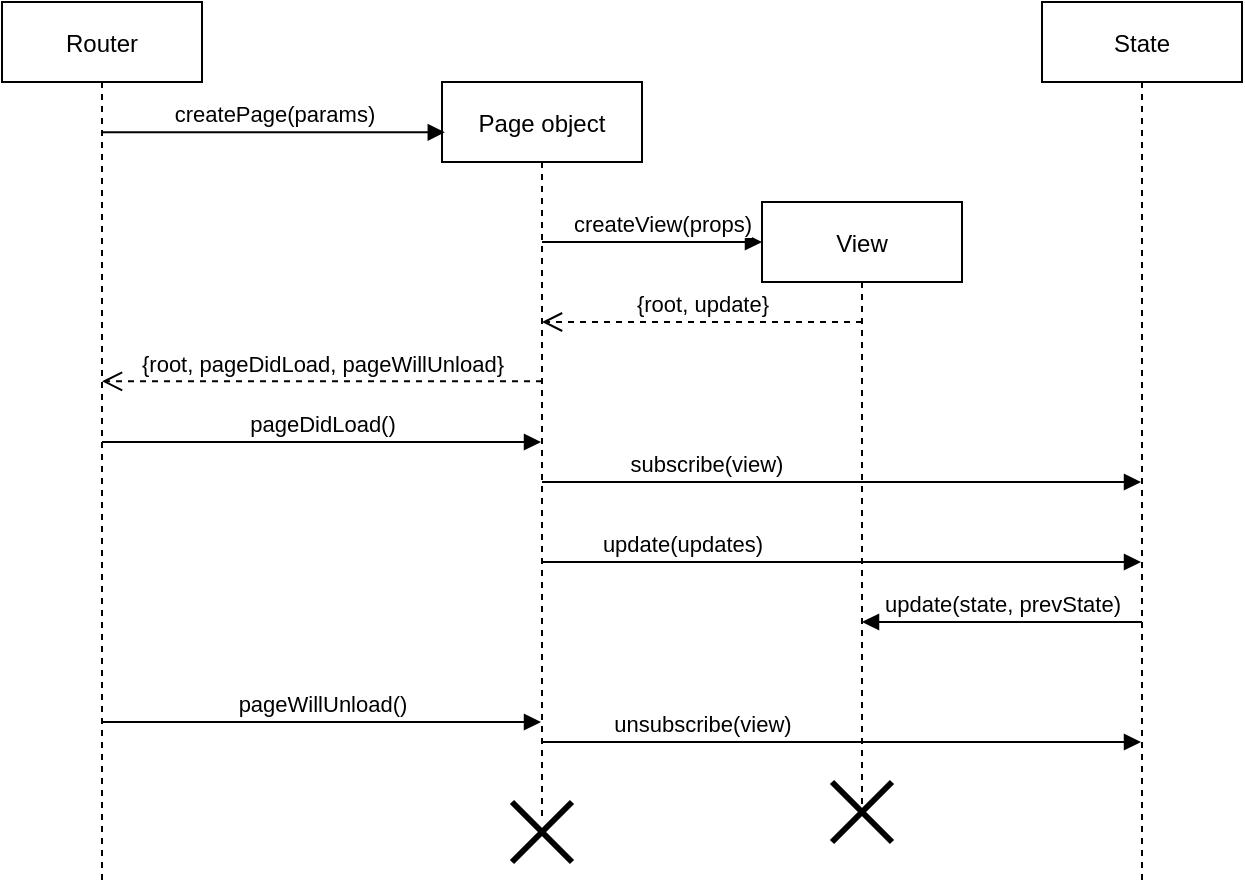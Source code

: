 <mxfile version="18.0.0" type="device"><diagram id="kgpKYQtTHZ0yAKxKKP6v" name="Page-1"><mxGraphModel dx="1375" dy="811" grid="1" gridSize="10" guides="1" tooltips="1" connect="1" arrows="1" fold="1" page="1" pageScale="1" pageWidth="850" pageHeight="1100" math="0" shadow="0"><root><mxCell id="0"/><mxCell id="1" parent="0"/><mxCell id="3nuBFxr9cyL0pnOWT2aG-1" value="Router" style="shape=umlLifeline;perimeter=lifelinePerimeter;container=1;collapsible=0;recursiveResize=0;rounded=0;shadow=0;strokeWidth=1;" parent="1" vertex="1"><mxGeometry x="60" y="80" width="100" height="440" as="geometry"/></mxCell><mxCell id="IxKctJBc7lcPUohaFhte-2" value="pageDidLoad()" style="html=1;verticalAlign=bottom;endArrow=block;rounded=0;" edge="1" parent="3nuBFxr9cyL0pnOWT2aG-1" target="3nuBFxr9cyL0pnOWT2aG-5"><mxGeometry width="80" relative="1" as="geometry"><mxPoint x="50" y="220" as="sourcePoint"/><mxPoint x="130" y="220" as="targetPoint"/></mxGeometry></mxCell><mxCell id="IxKctJBc7lcPUohaFhte-14" value="pageWillUnload()" style="html=1;verticalAlign=bottom;endArrow=block;rounded=0;" edge="1" parent="3nuBFxr9cyL0pnOWT2aG-1" target="3nuBFxr9cyL0pnOWT2aG-5"><mxGeometry width="80" relative="1" as="geometry"><mxPoint x="50" y="360" as="sourcePoint"/><mxPoint x="130" y="360" as="targetPoint"/></mxGeometry></mxCell><mxCell id="3nuBFxr9cyL0pnOWT2aG-5" value="Page object" style="shape=umlLifeline;perimeter=lifelinePerimeter;container=1;collapsible=0;recursiveResize=0;rounded=0;shadow=0;strokeWidth=1;" parent="1" vertex="1"><mxGeometry x="280" y="120" width="100" height="370" as="geometry"/></mxCell><mxCell id="IxKctJBc7lcPUohaFhte-5" value="createView(props)" style="html=1;verticalAlign=bottom;endArrow=block;rounded=0;" edge="1" parent="3nuBFxr9cyL0pnOWT2aG-5"><mxGeometry x="0.091" width="80" relative="1" as="geometry"><mxPoint x="50" y="80" as="sourcePoint"/><mxPoint x="160" y="80" as="targetPoint"/><mxPoint as="offset"/></mxGeometry></mxCell><mxCell id="IxKctJBc7lcPUohaFhte-10" value="subscribe(view)" style="html=1;verticalAlign=bottom;endArrow=block;rounded=0;" edge="1" parent="3nuBFxr9cyL0pnOWT2aG-5" target="IxKctJBc7lcPUohaFhte-8"><mxGeometry x="-0.454" width="80" relative="1" as="geometry"><mxPoint x="50" y="200" as="sourcePoint"/><mxPoint x="130" y="200" as="targetPoint"/><mxPoint as="offset"/></mxGeometry></mxCell><mxCell id="IxKctJBc7lcPUohaFhte-11" value="update(updates)" style="html=1;verticalAlign=bottom;endArrow=block;rounded=0;" edge="1" parent="3nuBFxr9cyL0pnOWT2aG-5" target="IxKctJBc7lcPUohaFhte-8"><mxGeometry x="-0.533" width="80" relative="1" as="geometry"><mxPoint x="50" y="240" as="sourcePoint"/><mxPoint x="130" y="240" as="targetPoint"/><mxPoint as="offset"/></mxGeometry></mxCell><mxCell id="IxKctJBc7lcPUohaFhte-15" value="unsubscribe(view)" style="html=1;verticalAlign=bottom;endArrow=block;rounded=0;" edge="1" parent="3nuBFxr9cyL0pnOWT2aG-5" target="IxKctJBc7lcPUohaFhte-8"><mxGeometry x="-0.466" width="80" relative="1" as="geometry"><mxPoint x="50" y="330" as="sourcePoint"/><mxPoint x="130" y="330" as="targetPoint"/><mxPoint as="offset"/></mxGeometry></mxCell><mxCell id="IxKctJBc7lcPUohaFhte-4" value="View" style="shape=umlLifeline;perimeter=lifelinePerimeter;container=1;collapsible=0;recursiveResize=0;rounded=0;shadow=0;strokeWidth=1;" vertex="1" parent="1"><mxGeometry x="440" y="180" width="100" height="310" as="geometry"/></mxCell><mxCell id="IxKctJBc7lcPUohaFhte-16" value="" style="shape=umlDestroy;whiteSpace=wrap;html=1;strokeWidth=3;" vertex="1" parent="IxKctJBc7lcPUohaFhte-4"><mxGeometry x="35" y="290" width="30" height="30" as="geometry"/></mxCell><mxCell id="IxKctJBc7lcPUohaFhte-3" value="createPage(params)" style="html=1;verticalAlign=bottom;endArrow=block;rounded=0;entryX=0.014;entryY=0.068;entryDx=0;entryDy=0;entryPerimeter=0;" edge="1" parent="1" source="3nuBFxr9cyL0pnOWT2aG-1" target="3nuBFxr9cyL0pnOWT2aG-5"><mxGeometry width="80" relative="1" as="geometry"><mxPoint x="170" y="144" as="sourcePoint"/><mxPoint x="250" y="160" as="targetPoint"/></mxGeometry></mxCell><mxCell id="IxKctJBc7lcPUohaFhte-6" value="{root, update}" style="html=1;verticalAlign=bottom;endArrow=open;dashed=1;endSize=8;rounded=0;" edge="1" parent="1" target="3nuBFxr9cyL0pnOWT2aG-5"><mxGeometry relative="1" as="geometry"><mxPoint x="490" y="240" as="sourcePoint"/><mxPoint x="410" y="240" as="targetPoint"/></mxGeometry></mxCell><mxCell id="IxKctJBc7lcPUohaFhte-7" value="{root, pageDidLoad, pageWillUnload}" style="html=1;verticalAlign=bottom;endArrow=open;dashed=1;endSize=8;rounded=0;" edge="1" parent="1" target="3nuBFxr9cyL0pnOWT2aG-1"><mxGeometry relative="1" as="geometry"><mxPoint x="330" y="269.66" as="sourcePoint"/><mxPoint x="170" y="270" as="targetPoint"/></mxGeometry></mxCell><mxCell id="IxKctJBc7lcPUohaFhte-8" value="State" style="shape=umlLifeline;perimeter=lifelinePerimeter;container=1;collapsible=0;recursiveResize=0;rounded=0;shadow=0;strokeWidth=1;" vertex="1" parent="1"><mxGeometry x="580" y="80" width="100" height="440" as="geometry"/></mxCell><mxCell id="IxKctJBc7lcPUohaFhte-12" value="update(state, prevState)" style="html=1;verticalAlign=bottom;endArrow=block;rounded=0;" edge="1" parent="IxKctJBc7lcPUohaFhte-8" target="IxKctJBc7lcPUohaFhte-4"><mxGeometry width="80" relative="1" as="geometry"><mxPoint x="50" y="310" as="sourcePoint"/><mxPoint x="-30" y="310" as="targetPoint"/></mxGeometry></mxCell><mxCell id="IxKctJBc7lcPUohaFhte-17" value="" style="shape=umlDestroy;whiteSpace=wrap;html=1;strokeWidth=3;" vertex="1" parent="1"><mxGeometry x="315" y="480" width="30" height="30" as="geometry"/></mxCell></root></mxGraphModel></diagram></mxfile>